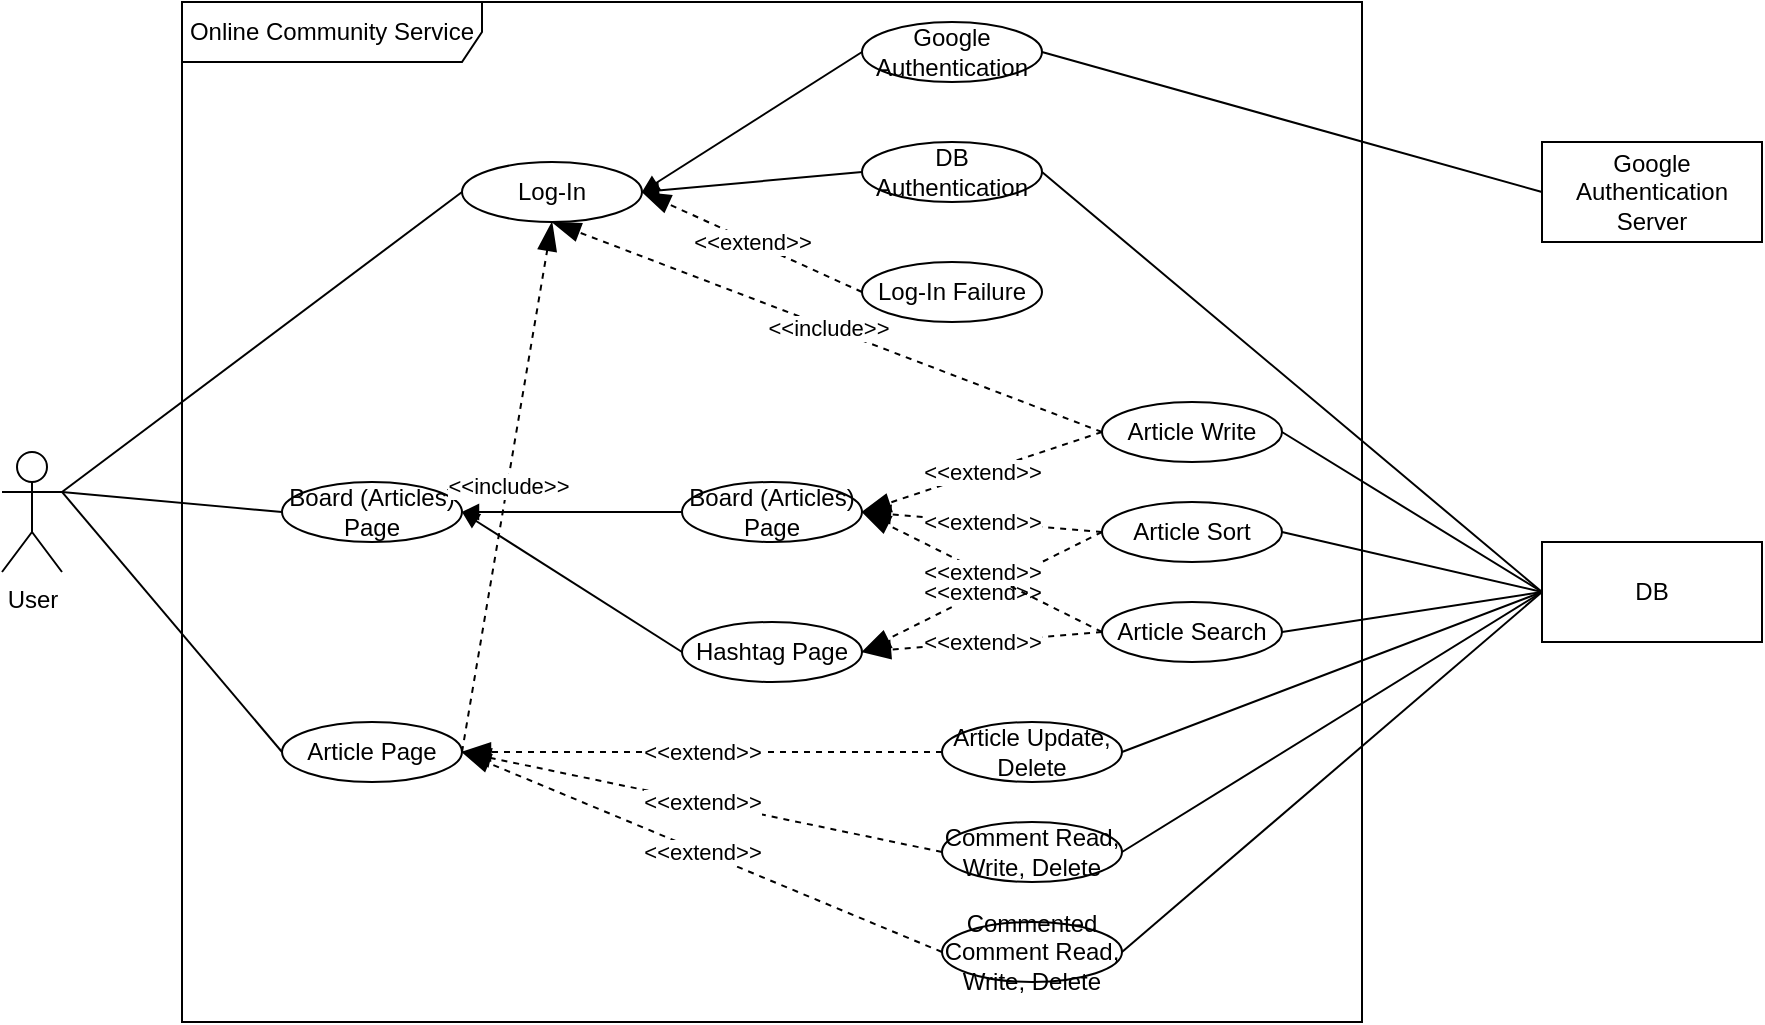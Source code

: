 <mxfile version="22.1.5" type="github">
  <diagram name="페이지-1" id="dRaRnJiz6gEALZentUmh">
    <mxGraphModel dx="1290" dy="566" grid="1" gridSize="10" guides="1" tooltips="1" connect="1" arrows="1" fold="1" page="1" pageScale="1" pageWidth="827" pageHeight="1169" math="0" shadow="0">
      <root>
        <mxCell id="0" />
        <mxCell id="1" parent="0" />
        <mxCell id="c_yO_Mrnl2nsXznuKnBl-1" value="Online Community Service" style="shape=umlFrame;whiteSpace=wrap;html=1;pointerEvents=0;width=150;height=30;" vertex="1" parent="1">
          <mxGeometry x="130" y="60" width="590" height="510" as="geometry" />
        </mxCell>
        <mxCell id="c_yO_Mrnl2nsXznuKnBl-2" value="User" style="shape=umlActor;verticalLabelPosition=bottom;verticalAlign=top;html=1;" vertex="1" parent="1">
          <mxGeometry x="40" y="285" width="30" height="60" as="geometry" />
        </mxCell>
        <mxCell id="c_yO_Mrnl2nsXznuKnBl-3" value="Log-In" style="ellipse;whiteSpace=wrap;html=1;" vertex="1" parent="1">
          <mxGeometry x="270" y="140" width="90" height="30" as="geometry" />
        </mxCell>
        <mxCell id="c_yO_Mrnl2nsXznuKnBl-4" value="Board (Articles) Page" style="ellipse;whiteSpace=wrap;html=1;" vertex="1" parent="1">
          <mxGeometry x="180" y="300" width="90" height="30" as="geometry" />
        </mxCell>
        <mxCell id="c_yO_Mrnl2nsXznuKnBl-5" value="Article Page" style="ellipse;whiteSpace=wrap;html=1;" vertex="1" parent="1">
          <mxGeometry x="180" y="420" width="90" height="30" as="geometry" />
        </mxCell>
        <mxCell id="c_yO_Mrnl2nsXznuKnBl-6" value="" style="html=1;verticalAlign=bottom;startArrow=none;startFill=0;endArrow=none;startSize=8;curved=0;rounded=0;exitX=1;exitY=0.333;exitDx=0;exitDy=0;exitPerimeter=0;entryX=0;entryY=0.5;entryDx=0;entryDy=0;endFill=0;strokeColor=default;" edge="1" parent="1" source="c_yO_Mrnl2nsXznuKnBl-2" target="c_yO_Mrnl2nsXznuKnBl-3">
          <mxGeometry width="60" relative="1" as="geometry">
            <mxPoint x="190" y="260" as="sourcePoint" />
            <mxPoint x="250" y="260" as="targetPoint" />
          </mxGeometry>
        </mxCell>
        <mxCell id="c_yO_Mrnl2nsXznuKnBl-7" value="" style="html=1;verticalAlign=bottom;startArrow=none;startFill=0;endArrow=none;startSize=8;curved=0;rounded=0;entryX=0;entryY=0.5;entryDx=0;entryDy=0;endFill=0;exitX=1;exitY=0.333;exitDx=0;exitDy=0;exitPerimeter=0;" edge="1" parent="1" source="c_yO_Mrnl2nsXznuKnBl-2" target="c_yO_Mrnl2nsXznuKnBl-4">
          <mxGeometry width="60" relative="1" as="geometry">
            <mxPoint x="110" y="345" as="sourcePoint" />
            <mxPoint x="320" y="200" as="targetPoint" />
          </mxGeometry>
        </mxCell>
        <mxCell id="c_yO_Mrnl2nsXznuKnBl-8" value="" style="html=1;verticalAlign=bottom;startArrow=none;startFill=0;endArrow=none;startSize=8;curved=0;rounded=0;entryX=0;entryY=0.5;entryDx=0;entryDy=0;endFill=0;exitX=1;exitY=0.333;exitDx=0;exitDy=0;exitPerimeter=0;" edge="1" parent="1" source="c_yO_Mrnl2nsXznuKnBl-2" target="c_yO_Mrnl2nsXznuKnBl-5">
          <mxGeometry width="60" relative="1" as="geometry">
            <mxPoint x="90" y="390" as="sourcePoint" />
            <mxPoint x="200" y="400" as="targetPoint" />
          </mxGeometry>
        </mxCell>
        <mxCell id="c_yO_Mrnl2nsXznuKnBl-9" value="Board (Articles) Page" style="ellipse;whiteSpace=wrap;html=1;" vertex="1" parent="1">
          <mxGeometry x="380" y="300" width="90" height="30" as="geometry" />
        </mxCell>
        <mxCell id="c_yO_Mrnl2nsXznuKnBl-10" value="Hashtag Page" style="ellipse;whiteSpace=wrap;html=1;" vertex="1" parent="1">
          <mxGeometry x="380" y="370" width="90" height="30" as="geometry" />
        </mxCell>
        <mxCell id="c_yO_Mrnl2nsXznuKnBl-11" value="Article Update, Delete" style="ellipse;whiteSpace=wrap;html=1;" vertex="1" parent="1">
          <mxGeometry x="510" y="420" width="90" height="30" as="geometry" />
        </mxCell>
        <mxCell id="c_yO_Mrnl2nsXznuKnBl-12" value="Comment Read, Write, Delete" style="ellipse;whiteSpace=wrap;html=1;" vertex="1" parent="1">
          <mxGeometry x="510" y="470" width="90" height="30" as="geometry" />
        </mxCell>
        <mxCell id="c_yO_Mrnl2nsXznuKnBl-13" value="Commented Comment Read, Write, Delete" style="ellipse;whiteSpace=wrap;html=1;" vertex="1" parent="1">
          <mxGeometry x="510" y="520" width="90" height="30" as="geometry" />
        </mxCell>
        <mxCell id="c_yO_Mrnl2nsXznuKnBl-14" value="&amp;lt;&amp;lt;extend&amp;gt;&amp;gt;" style="endArrow=blockThin;endSize=12;dashed=1;html=1;rounded=0;exitX=0;exitY=0.5;exitDx=0;exitDy=0;entryX=1;entryY=0.5;entryDx=0;entryDy=0;endFill=1;" edge="1" parent="1" source="c_yO_Mrnl2nsXznuKnBl-11" target="c_yO_Mrnl2nsXznuKnBl-5">
          <mxGeometry width="160" relative="1" as="geometry">
            <mxPoint x="270" y="480" as="sourcePoint" />
            <mxPoint x="430" y="480" as="targetPoint" />
          </mxGeometry>
        </mxCell>
        <mxCell id="c_yO_Mrnl2nsXznuKnBl-15" value="&amp;lt;&amp;lt;extend&amp;gt;&amp;gt;" style="endArrow=blockThin;endSize=12;dashed=1;html=1;rounded=0;exitX=0;exitY=0.5;exitDx=0;exitDy=0;entryX=1;entryY=0.5;entryDx=0;entryDy=0;endFill=1;" edge="1" parent="1" source="c_yO_Mrnl2nsXznuKnBl-12" target="c_yO_Mrnl2nsXznuKnBl-5">
          <mxGeometry width="160" relative="1" as="geometry">
            <mxPoint x="520" y="445" as="sourcePoint" />
            <mxPoint x="280" y="445" as="targetPoint" />
          </mxGeometry>
        </mxCell>
        <mxCell id="c_yO_Mrnl2nsXznuKnBl-16" value="&amp;lt;&amp;lt;extend&amp;gt;&amp;gt;" style="endArrow=blockThin;endSize=12;dashed=1;html=1;rounded=0;exitX=0;exitY=0.5;exitDx=0;exitDy=0;entryX=1;entryY=0.5;entryDx=0;entryDy=0;endFill=1;" edge="1" parent="1" source="c_yO_Mrnl2nsXznuKnBl-13" target="c_yO_Mrnl2nsXznuKnBl-5">
          <mxGeometry width="160" relative="1" as="geometry">
            <mxPoint x="520" y="495" as="sourcePoint" />
            <mxPoint x="280" y="445" as="targetPoint" />
          </mxGeometry>
        </mxCell>
        <mxCell id="c_yO_Mrnl2nsXznuKnBl-17" value="&amp;lt;&amp;lt;include&amp;gt;&amp;gt;" style="endArrow=blockThin;endSize=12;dashed=1;html=1;rounded=0;exitX=1;exitY=0.5;exitDx=0;exitDy=0;endFill=1;entryX=0.5;entryY=1;entryDx=0;entryDy=0;" edge="1" parent="1" source="c_yO_Mrnl2nsXznuKnBl-5" target="c_yO_Mrnl2nsXznuKnBl-3">
          <mxGeometry width="160" relative="1" as="geometry">
            <mxPoint x="520" y="345" as="sourcePoint" />
            <mxPoint x="280" y="345" as="targetPoint" />
          </mxGeometry>
        </mxCell>
        <mxCell id="c_yO_Mrnl2nsXznuKnBl-18" value="" style="html=1;verticalAlign=bottom;endArrow=block;curved=0;rounded=0;exitX=0;exitY=0.5;exitDx=0;exitDy=0;entryX=1;entryY=0.5;entryDx=0;entryDy=0;" edge="1" parent="1" source="c_yO_Mrnl2nsXznuKnBl-9" target="c_yO_Mrnl2nsXznuKnBl-4">
          <mxGeometry width="80" relative="1" as="geometry">
            <mxPoint x="210" y="250" as="sourcePoint" />
            <mxPoint x="290" y="250" as="targetPoint" />
          </mxGeometry>
        </mxCell>
        <mxCell id="c_yO_Mrnl2nsXznuKnBl-19" value="" style="html=1;verticalAlign=bottom;endArrow=block;curved=0;rounded=0;exitX=0;exitY=0.5;exitDx=0;exitDy=0;entryX=1;entryY=0.5;entryDx=0;entryDy=0;" edge="1" parent="1" source="c_yO_Mrnl2nsXznuKnBl-10" target="c_yO_Mrnl2nsXznuKnBl-4">
          <mxGeometry width="80" relative="1" as="geometry">
            <mxPoint x="390" y="325" as="sourcePoint" />
            <mxPoint x="280" y="325" as="targetPoint" />
          </mxGeometry>
        </mxCell>
        <mxCell id="c_yO_Mrnl2nsXznuKnBl-20" value="Article Sort" style="ellipse;whiteSpace=wrap;html=1;" vertex="1" parent="1">
          <mxGeometry x="590" y="310" width="90" height="30" as="geometry" />
        </mxCell>
        <mxCell id="c_yO_Mrnl2nsXznuKnBl-21" value="Article Write" style="ellipse;whiteSpace=wrap;html=1;" vertex="1" parent="1">
          <mxGeometry x="590" y="260" width="90" height="30" as="geometry" />
        </mxCell>
        <mxCell id="c_yO_Mrnl2nsXznuKnBl-22" value="Article Search" style="ellipse;whiteSpace=wrap;html=1;" vertex="1" parent="1">
          <mxGeometry x="590" y="360" width="90" height="30" as="geometry" />
        </mxCell>
        <mxCell id="c_yO_Mrnl2nsXznuKnBl-23" value="Log-In Failure" style="ellipse;whiteSpace=wrap;html=1;" vertex="1" parent="1">
          <mxGeometry x="470" y="190" width="90" height="30" as="geometry" />
        </mxCell>
        <mxCell id="c_yO_Mrnl2nsXznuKnBl-24" value="DB Authentication" style="ellipse;whiteSpace=wrap;html=1;" vertex="1" parent="1">
          <mxGeometry x="470" y="130" width="90" height="30" as="geometry" />
        </mxCell>
        <mxCell id="c_yO_Mrnl2nsXznuKnBl-25" value="Google Authentication" style="ellipse;whiteSpace=wrap;html=1;" vertex="1" parent="1">
          <mxGeometry x="470" y="70" width="90" height="30" as="geometry" />
        </mxCell>
        <mxCell id="c_yO_Mrnl2nsXznuKnBl-26" value="&amp;lt;&amp;lt;extend&amp;gt;&amp;gt;" style="endArrow=blockThin;endSize=12;dashed=1;html=1;rounded=0;exitX=0;exitY=0.5;exitDx=0;exitDy=0;entryX=1;entryY=0.5;entryDx=0;entryDy=0;endFill=1;" edge="1" parent="1" source="c_yO_Mrnl2nsXznuKnBl-23" target="c_yO_Mrnl2nsXznuKnBl-3">
          <mxGeometry width="160" relative="1" as="geometry">
            <mxPoint x="560" y="250" as="sourcePoint" />
            <mxPoint x="320" y="250" as="targetPoint" />
          </mxGeometry>
        </mxCell>
        <mxCell id="c_yO_Mrnl2nsXznuKnBl-27" value="" style="html=1;verticalAlign=bottom;endArrow=block;curved=0;rounded=0;exitX=0;exitY=0.5;exitDx=0;exitDy=0;entryX=1;entryY=0.5;entryDx=0;entryDy=0;" edge="1" parent="1" source="c_yO_Mrnl2nsXznuKnBl-24" target="c_yO_Mrnl2nsXznuKnBl-3">
          <mxGeometry width="80" relative="1" as="geometry">
            <mxPoint x="460" y="250" as="sourcePoint" />
            <mxPoint x="350" y="250" as="targetPoint" />
          </mxGeometry>
        </mxCell>
        <mxCell id="c_yO_Mrnl2nsXznuKnBl-28" value="" style="html=1;verticalAlign=bottom;endArrow=block;curved=0;rounded=0;exitX=0;exitY=0.5;exitDx=0;exitDy=0;entryX=1;entryY=0.5;entryDx=0;entryDy=0;" edge="1" parent="1" source="c_yO_Mrnl2nsXznuKnBl-25" target="c_yO_Mrnl2nsXznuKnBl-3">
          <mxGeometry width="80" relative="1" as="geometry">
            <mxPoint x="420" y="110" as="sourcePoint" />
            <mxPoint x="350" y="120" as="targetPoint" />
          </mxGeometry>
        </mxCell>
        <mxCell id="c_yO_Mrnl2nsXznuKnBl-29" value="&amp;lt;&amp;lt;extend&amp;gt;&amp;gt;" style="endArrow=blockThin;endSize=12;dashed=1;html=1;rounded=0;exitX=0;exitY=0.5;exitDx=0;exitDy=0;entryX=1;entryY=0.5;entryDx=0;entryDy=0;endFill=1;" edge="1" parent="1" source="c_yO_Mrnl2nsXznuKnBl-21" target="c_yO_Mrnl2nsXznuKnBl-9">
          <mxGeometry width="160" relative="1" as="geometry">
            <mxPoint x="580" y="240" as="sourcePoint" />
            <mxPoint x="340" y="240" as="targetPoint" />
          </mxGeometry>
        </mxCell>
        <mxCell id="c_yO_Mrnl2nsXznuKnBl-30" value="&amp;lt;&amp;lt;extend&amp;gt;&amp;gt;" style="endArrow=blockThin;endSize=12;dashed=1;html=1;rounded=0;exitX=0;exitY=0.5;exitDx=0;exitDy=0;entryX=1;entryY=0.5;entryDx=0;entryDy=0;endFill=1;" edge="1" parent="1" source="c_yO_Mrnl2nsXznuKnBl-20" target="c_yO_Mrnl2nsXznuKnBl-10">
          <mxGeometry width="160" relative="1" as="geometry">
            <mxPoint x="510" y="320" as="sourcePoint" />
            <mxPoint x="460" y="360" as="targetPoint" />
          </mxGeometry>
        </mxCell>
        <mxCell id="c_yO_Mrnl2nsXznuKnBl-31" value="&amp;lt;&amp;lt;extend&amp;gt;&amp;gt;" style="endArrow=blockThin;endSize=12;dashed=1;html=1;rounded=0;exitX=0;exitY=0.5;exitDx=0;exitDy=0;entryX=1;entryY=0.5;entryDx=0;entryDy=0;endFill=1;" edge="1" parent="1" source="c_yO_Mrnl2nsXznuKnBl-20" target="c_yO_Mrnl2nsXznuKnBl-9">
          <mxGeometry width="160" relative="1" as="geometry">
            <mxPoint x="530" y="335" as="sourcePoint" />
            <mxPoint x="480" y="395" as="targetPoint" />
          </mxGeometry>
        </mxCell>
        <mxCell id="c_yO_Mrnl2nsXznuKnBl-32" value="&amp;lt;&amp;lt;extend&amp;gt;&amp;gt;" style="endArrow=blockThin;endSize=12;dashed=1;html=1;rounded=0;exitX=0;exitY=0.5;exitDx=0;exitDy=0;entryX=1;entryY=0.5;entryDx=0;entryDy=0;endFill=1;" edge="1" parent="1" source="c_yO_Mrnl2nsXznuKnBl-22" target="c_yO_Mrnl2nsXznuKnBl-10">
          <mxGeometry width="160" relative="1" as="geometry">
            <mxPoint x="600" y="335" as="sourcePoint" />
            <mxPoint x="480" y="395" as="targetPoint" />
          </mxGeometry>
        </mxCell>
        <mxCell id="c_yO_Mrnl2nsXznuKnBl-33" value="&amp;lt;&amp;lt;extend&amp;gt;&amp;gt;" style="endArrow=blockThin;endSize=12;dashed=1;html=1;rounded=0;exitX=0;exitY=0.5;exitDx=0;exitDy=0;entryX=1;entryY=0.5;entryDx=0;entryDy=0;endFill=1;" edge="1" parent="1" source="c_yO_Mrnl2nsXznuKnBl-22" target="c_yO_Mrnl2nsXznuKnBl-9">
          <mxGeometry width="160" relative="1" as="geometry">
            <mxPoint x="600" y="385" as="sourcePoint" />
            <mxPoint x="480" y="395" as="targetPoint" />
          </mxGeometry>
        </mxCell>
        <mxCell id="c_yO_Mrnl2nsXznuKnBl-34" value="&amp;lt;&amp;lt;include&amp;gt;&amp;gt;" style="endArrow=blockThin;endSize=12;dashed=1;html=1;rounded=0;exitX=0;exitY=0.5;exitDx=0;exitDy=0;endFill=1;entryX=0.5;entryY=1;entryDx=0;entryDy=0;" edge="1" parent="1" source="c_yO_Mrnl2nsXznuKnBl-21" target="c_yO_Mrnl2nsXznuKnBl-3">
          <mxGeometry width="160" relative="1" as="geometry">
            <mxPoint x="280" y="445" as="sourcePoint" />
            <mxPoint x="325" y="180" as="targetPoint" />
          </mxGeometry>
        </mxCell>
        <mxCell id="c_yO_Mrnl2nsXznuKnBl-35" value="DB" style="html=1;whiteSpace=wrap;" vertex="1" parent="1">
          <mxGeometry x="810" y="330" width="110" height="50" as="geometry" />
        </mxCell>
        <mxCell id="c_yO_Mrnl2nsXznuKnBl-36" value="Google Authentication Server" style="html=1;whiteSpace=wrap;" vertex="1" parent="1">
          <mxGeometry x="810" y="130" width="110" height="50" as="geometry" />
        </mxCell>
        <mxCell id="c_yO_Mrnl2nsXznuKnBl-37" value="" style="html=1;verticalAlign=bottom;startArrow=none;startFill=0;endArrow=none;startSize=8;curved=0;rounded=0;exitX=1;exitY=0.5;exitDx=0;exitDy=0;entryX=0;entryY=0.5;entryDx=0;entryDy=0;endFill=0;strokeColor=default;" edge="1" parent="1" source="c_yO_Mrnl2nsXznuKnBl-25" target="c_yO_Mrnl2nsXznuKnBl-36">
          <mxGeometry width="60" relative="1" as="geometry">
            <mxPoint x="760" y="330" as="sourcePoint" />
            <mxPoint x="960" y="180" as="targetPoint" />
          </mxGeometry>
        </mxCell>
        <mxCell id="c_yO_Mrnl2nsXznuKnBl-38" value="" style="html=1;verticalAlign=bottom;startArrow=none;startFill=0;endArrow=none;startSize=8;curved=0;rounded=0;exitX=1;exitY=0.5;exitDx=0;exitDy=0;entryX=0;entryY=0.5;entryDx=0;entryDy=0;endFill=0;strokeColor=default;" edge="1" parent="1" source="c_yO_Mrnl2nsXznuKnBl-24" target="c_yO_Mrnl2nsXznuKnBl-35">
          <mxGeometry width="60" relative="1" as="geometry">
            <mxPoint x="570" y="95" as="sourcePoint" />
            <mxPoint x="770" y="165" as="targetPoint" />
          </mxGeometry>
        </mxCell>
        <mxCell id="c_yO_Mrnl2nsXznuKnBl-39" value="" style="html=1;verticalAlign=bottom;startArrow=none;startFill=0;endArrow=none;startSize=8;curved=0;rounded=0;exitX=1;exitY=0.5;exitDx=0;exitDy=0;entryX=0;entryY=0.5;entryDx=0;entryDy=0;endFill=0;strokeColor=default;" edge="1" parent="1" source="c_yO_Mrnl2nsXznuKnBl-21" target="c_yO_Mrnl2nsXznuKnBl-35">
          <mxGeometry width="60" relative="1" as="geometry">
            <mxPoint x="690" y="310" as="sourcePoint" />
            <mxPoint x="940" y="530" as="targetPoint" />
          </mxGeometry>
        </mxCell>
        <mxCell id="c_yO_Mrnl2nsXznuKnBl-40" value="" style="html=1;verticalAlign=bottom;startArrow=none;startFill=0;endArrow=none;startSize=8;curved=0;rounded=0;exitX=1;exitY=0.5;exitDx=0;exitDy=0;entryX=0;entryY=0.5;entryDx=0;entryDy=0;endFill=0;strokeColor=default;" edge="1" parent="1" source="c_yO_Mrnl2nsXznuKnBl-20" target="c_yO_Mrnl2nsXznuKnBl-35">
          <mxGeometry width="60" relative="1" as="geometry">
            <mxPoint x="690" y="285" as="sourcePoint" />
            <mxPoint x="820" y="375" as="targetPoint" />
          </mxGeometry>
        </mxCell>
        <mxCell id="c_yO_Mrnl2nsXznuKnBl-41" value="" style="html=1;verticalAlign=bottom;startArrow=none;startFill=0;endArrow=none;startSize=8;curved=0;rounded=0;exitX=1;exitY=0.5;exitDx=0;exitDy=0;endFill=0;strokeColor=default;entryX=0;entryY=0.5;entryDx=0;entryDy=0;" edge="1" parent="1" source="c_yO_Mrnl2nsXznuKnBl-22" target="c_yO_Mrnl2nsXznuKnBl-35">
          <mxGeometry width="60" relative="1" as="geometry">
            <mxPoint x="690" y="335" as="sourcePoint" />
            <mxPoint x="810" y="360" as="targetPoint" />
          </mxGeometry>
        </mxCell>
        <mxCell id="c_yO_Mrnl2nsXznuKnBl-42" value="" style="html=1;verticalAlign=bottom;startArrow=none;startFill=0;endArrow=none;startSize=8;curved=0;rounded=0;exitX=1;exitY=0.5;exitDx=0;exitDy=0;endFill=0;strokeColor=default;entryX=0;entryY=0.5;entryDx=0;entryDy=0;" edge="1" parent="1" source="c_yO_Mrnl2nsXznuKnBl-11" target="c_yO_Mrnl2nsXznuKnBl-35">
          <mxGeometry width="60" relative="1" as="geometry">
            <mxPoint x="690" y="385" as="sourcePoint" />
            <mxPoint x="820" y="375" as="targetPoint" />
          </mxGeometry>
        </mxCell>
        <mxCell id="c_yO_Mrnl2nsXznuKnBl-43" value="" style="html=1;verticalAlign=bottom;startArrow=none;startFill=0;endArrow=none;startSize=8;curved=0;rounded=0;exitX=1;exitY=0.5;exitDx=0;exitDy=0;endFill=0;strokeColor=default;entryX=0;entryY=0.5;entryDx=0;entryDy=0;" edge="1" parent="1" source="c_yO_Mrnl2nsXznuKnBl-12" target="c_yO_Mrnl2nsXznuKnBl-35">
          <mxGeometry width="60" relative="1" as="geometry">
            <mxPoint x="610" y="445" as="sourcePoint" />
            <mxPoint x="820" y="375" as="targetPoint" />
          </mxGeometry>
        </mxCell>
        <mxCell id="c_yO_Mrnl2nsXznuKnBl-44" value="" style="html=1;verticalAlign=bottom;startArrow=none;startFill=0;endArrow=none;startSize=8;curved=0;rounded=0;exitX=1;exitY=0.5;exitDx=0;exitDy=0;endFill=0;strokeColor=default;entryX=0;entryY=0.5;entryDx=0;entryDy=0;" edge="1" parent="1" source="c_yO_Mrnl2nsXznuKnBl-13" target="c_yO_Mrnl2nsXznuKnBl-35">
          <mxGeometry width="60" relative="1" as="geometry">
            <mxPoint x="610" y="495" as="sourcePoint" />
            <mxPoint x="820" y="375" as="targetPoint" />
          </mxGeometry>
        </mxCell>
      </root>
    </mxGraphModel>
  </diagram>
</mxfile>
